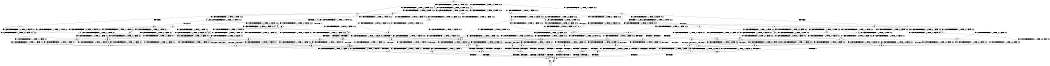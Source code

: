 digraph BCG {
size = "7, 10.5";
center = TRUE;
node [shape = circle];
0 [peripheries = 2];
0 -> 1 [label = "EX !0 !ATOMIC_EXCH_BRANCH (1, +0, TRUE, +0, 1, TRUE) !:0:1:2:"];
0 -> 2 [label = "EX !1 !ATOMIC_EXCH_BRANCH (1, +1, TRUE, +1, 1, FALSE) !:0:1:2:"];
0 -> 3 [label = "EX !2 !ATOMIC_EXCH_BRANCH (1, +1, TRUE, +0, 3, TRUE) !:0:1:2:"];
0 -> 4 [label = "EX !0 !ATOMIC_EXCH_BRANCH (1, +0, TRUE, +0, 1, TRUE) !:0:1:2:"];
1 -> 5 [label = "EX !2 !ATOMIC_EXCH_BRANCH (1, +1, TRUE, +0, 3, TRUE) !:0:1:2:"];
2 -> 6 [label = "EX !0 !ATOMIC_EXCH_BRANCH (1, +0, TRUE, +0, 1, FALSE) !:0:1:2:"];
2 -> 7 [label = "TERMINATE !1"];
2 -> 8 [label = "EX !2 !ATOMIC_EXCH_BRANCH (1, +1, TRUE, +0, 3, FALSE) !:0:1:2:"];
2 -> 9 [label = "EX !0 !ATOMIC_EXCH_BRANCH (1, +0, TRUE, +0, 1, FALSE) !:0:1:2:"];
3 -> 10 [label = "EX !0 !ATOMIC_EXCH_BRANCH (1, +0, TRUE, +0, 1, FALSE) !:0:1:2:"];
3 -> 11 [label = "TERMINATE !2"];
3 -> 12 [label = "EX !1 !ATOMIC_EXCH_BRANCH (1, +1, TRUE, +1, 1, TRUE) !:0:1:2:"];
3 -> 13 [label = "EX !0 !ATOMIC_EXCH_BRANCH (1, +0, TRUE, +0, 1, FALSE) !:0:1:2:"];
4 -> 5 [label = "EX !2 !ATOMIC_EXCH_BRANCH (1, +1, TRUE, +0, 3, TRUE) !:0:1:2:"];
4 -> 14 [label = "EX !1 !ATOMIC_EXCH_BRANCH (1, +1, TRUE, +1, 1, FALSE) !:0:1:2:"];
4 -> 15 [label = "EX !2 !ATOMIC_EXCH_BRANCH (1, +1, TRUE, +0, 3, TRUE) !:0:1:2:"];
4 -> 4 [label = "EX !0 !ATOMIC_EXCH_BRANCH (1, +0, TRUE, +0, 1, TRUE) !:0:1:2:"];
5 -> 10 [label = "EX !0 !ATOMIC_EXCH_BRANCH (1, +0, TRUE, +0, 1, FALSE) !:0:1:2:"];
6 -> 16 [label = "EX !2 !ATOMIC_EXCH_BRANCH (1, +1, TRUE, +0, 3, TRUE) !:0:1:2:"];
7 -> 17 [label = "EX !0 !ATOMIC_EXCH_BRANCH (1, +0, TRUE, +0, 1, FALSE) !:0:2:"];
7 -> 18 [label = "EX !2 !ATOMIC_EXCH_BRANCH (1, +1, TRUE, +0, 3, FALSE) !:0:2:"];
7 -> 19 [label = "EX !0 !ATOMIC_EXCH_BRANCH (1, +0, TRUE, +0, 1, FALSE) !:0:2:"];
8 -> 20 [label = "EX !0 !ATOMIC_EXCH_BRANCH (1, +0, TRUE, +0, 1, FALSE) !:0:1:2:"];
8 -> 21 [label = "TERMINATE !1"];
8 -> 22 [label = "EX !0 !ATOMIC_EXCH_BRANCH (1, +0, TRUE, +0, 1, FALSE) !:0:1:2:"];
8 -> 8 [label = "EX !2 !ATOMIC_EXCH_BRANCH (1, +1, TRUE, +1, 2, TRUE) !:0:1:2:"];
9 -> 16 [label = "EX !2 !ATOMIC_EXCH_BRANCH (1, +1, TRUE, +0, 3, TRUE) !:0:1:2:"];
9 -> 23 [label = "TERMINATE !1"];
9 -> 24 [label = "TERMINATE !0"];
9 -> 25 [label = "EX !2 !ATOMIC_EXCH_BRANCH (1, +1, TRUE, +0, 3, TRUE) !:0:1:2:"];
10 -> 16 [label = "EX !1 !ATOMIC_EXCH_BRANCH (1, +1, TRUE, +1, 1, FALSE) !:0:1:2:"];
11 -> 26 [label = "EX !0 !ATOMIC_EXCH_BRANCH (1, +0, TRUE, +0, 1, FALSE) !:0:1:"];
11 -> 27 [label = "EX !1 !ATOMIC_EXCH_BRANCH (1, +1, TRUE, +1, 1, TRUE) !:0:1:"];
11 -> 28 [label = "EX !0 !ATOMIC_EXCH_BRANCH (1, +0, TRUE, +0, 1, FALSE) !:0:1:"];
12 -> 29 [label = "EX !0 !ATOMIC_EXCH_BRANCH (1, +0, TRUE, +0, 1, FALSE) !:0:1:2:"];
12 -> 30 [label = "TERMINATE !2"];
12 -> 31 [label = "EX !0 !ATOMIC_EXCH_BRANCH (1, +0, TRUE, +0, 1, FALSE) !:0:1:2:"];
12 -> 12 [label = "EX !1 !ATOMIC_EXCH_BRANCH (1, +1, TRUE, +1, 1, TRUE) !:0:1:2:"];
13 -> 16 [label = "EX !1 !ATOMIC_EXCH_BRANCH (1, +1, TRUE, +1, 1, FALSE) !:0:1:2:"];
13 -> 32 [label = "TERMINATE !2"];
13 -> 33 [label = "TERMINATE !0"];
13 -> 25 [label = "EX !1 !ATOMIC_EXCH_BRANCH (1, +1, TRUE, +1, 1, FALSE) !:0:1:2:"];
14 -> 6 [label = "EX !0 !ATOMIC_EXCH_BRANCH (1, +0, TRUE, +0, 1, FALSE) !:0:1:2:"];
14 -> 34 [label = "TERMINATE !1"];
14 -> 35 [label = "EX !2 !ATOMIC_EXCH_BRANCH (1, +1, TRUE, +0, 3, FALSE) !:0:1:2:"];
14 -> 9 [label = "EX !0 !ATOMIC_EXCH_BRANCH (1, +0, TRUE, +0, 1, FALSE) !:0:1:2:"];
15 -> 10 [label = "EX !0 !ATOMIC_EXCH_BRANCH (1, +0, TRUE, +0, 1, FALSE) !:0:1:2:"];
15 -> 36 [label = "TERMINATE !2"];
15 -> 37 [label = "EX !1 !ATOMIC_EXCH_BRANCH (1, +1, TRUE, +1, 1, TRUE) !:0:1:2:"];
15 -> 13 [label = "EX !0 !ATOMIC_EXCH_BRANCH (1, +0, TRUE, +0, 1, FALSE) !:0:1:2:"];
16 -> 38 [label = "TERMINATE !0"];
17 -> 39 [label = "EX !2 !ATOMIC_EXCH_BRANCH (1, +1, TRUE, +0, 3, TRUE) !:0:2:"];
18 -> 40 [label = "EX !0 !ATOMIC_EXCH_BRANCH (1, +0, TRUE, +0, 1, FALSE) !:0:2:"];
18 -> 41 [label = "EX !0 !ATOMIC_EXCH_BRANCH (1, +0, TRUE, +0, 1, FALSE) !:0:2:"];
18 -> 18 [label = "EX !2 !ATOMIC_EXCH_BRANCH (1, +1, TRUE, +1, 2, TRUE) !:0:2:"];
19 -> 39 [label = "EX !2 !ATOMIC_EXCH_BRANCH (1, +1, TRUE, +0, 3, TRUE) !:0:2:"];
19 -> 42 [label = "TERMINATE !0"];
19 -> 43 [label = "EX !2 !ATOMIC_EXCH_BRANCH (1, +1, TRUE, +0, 3, TRUE) !:0:2:"];
20 -> 16 [label = "EX !2 !ATOMIC_EXCH_BRANCH (1, +1, TRUE, +1, 2, FALSE) !:0:1:2:"];
21 -> 44 [label = "EX !2 !ATOMIC_EXCH_BRANCH (1, +1, TRUE, +1, 2, TRUE) !:0:2:"];
21 -> 41 [label = "EX !0 !ATOMIC_EXCH_BRANCH (1, +0, TRUE, +0, 1, FALSE) !:0:2:"];
21 -> 18 [label = "EX !2 !ATOMIC_EXCH_BRANCH (1, +1, TRUE, +1, 2, TRUE) !:0:2:"];
22 -> 16 [label = "EX !2 !ATOMIC_EXCH_BRANCH (1, +1, TRUE, +1, 2, FALSE) !:0:1:2:"];
22 -> 45 [label = "TERMINATE !1"];
22 -> 46 [label = "TERMINATE !0"];
22 -> 25 [label = "EX !2 !ATOMIC_EXCH_BRANCH (1, +1, TRUE, +1, 2, FALSE) !:0:1:2:"];
23 -> 39 [label = "EX !2 !ATOMIC_EXCH_BRANCH (1, +1, TRUE, +0, 3, TRUE) !:0:2:"];
23 -> 42 [label = "TERMINATE !0"];
23 -> 43 [label = "EX !2 !ATOMIC_EXCH_BRANCH (1, +1, TRUE, +0, 3, TRUE) !:0:2:"];
24 -> 47 [label = "EX !2 !ATOMIC_EXCH_BRANCH (1, +1, TRUE, +0, 3, TRUE) !:1:2:"];
24 -> 42 [label = "TERMINATE !1"];
24 -> 48 [label = "EX !2 !ATOMIC_EXCH_BRANCH (1, +1, TRUE, +0, 3, TRUE) !:1:2:"];
25 -> 38 [label = "TERMINATE !0"];
25 -> 49 [label = "TERMINATE !1"];
25 -> 50 [label = "TERMINATE !2"];
25 -> 51 [label = "TERMINATE !0"];
26 -> 52 [label = "EX !1 !ATOMIC_EXCH_BRANCH (1, +1, TRUE, +1, 1, FALSE) !:0:1:"];
27 -> 53 [label = "EX !0 !ATOMIC_EXCH_BRANCH (1, +0, TRUE, +0, 1, FALSE) !:0:1:"];
27 -> 54 [label = "EX !0 !ATOMIC_EXCH_BRANCH (1, +0, TRUE, +0, 1, FALSE) !:0:1:"];
27 -> 27 [label = "EX !1 !ATOMIC_EXCH_BRANCH (1, +1, TRUE, +1, 1, TRUE) !:0:1:"];
28 -> 52 [label = "EX !1 !ATOMIC_EXCH_BRANCH (1, +1, TRUE, +1, 1, FALSE) !:0:1:"];
28 -> 55 [label = "TERMINATE !0"];
28 -> 56 [label = "EX !1 !ATOMIC_EXCH_BRANCH (1, +1, TRUE, +1, 1, FALSE) !:0:1:"];
29 -> 16 [label = "EX !1 !ATOMIC_EXCH_BRANCH (1, +1, TRUE, +1, 1, FALSE) !:0:1:2:"];
30 -> 57 [label = "EX !1 !ATOMIC_EXCH_BRANCH (1, +1, TRUE, +1, 1, TRUE) !:0:1:"];
30 -> 54 [label = "EX !0 !ATOMIC_EXCH_BRANCH (1, +0, TRUE, +0, 1, FALSE) !:0:1:"];
30 -> 27 [label = "EX !1 !ATOMIC_EXCH_BRANCH (1, +1, TRUE, +1, 1, TRUE) !:0:1:"];
31 -> 16 [label = "EX !1 !ATOMIC_EXCH_BRANCH (1, +1, TRUE, +1, 1, FALSE) !:0:1:2:"];
31 -> 58 [label = "TERMINATE !2"];
31 -> 59 [label = "TERMINATE !0"];
31 -> 25 [label = "EX !1 !ATOMIC_EXCH_BRANCH (1, +1, TRUE, +1, 1, FALSE) !:0:1:2:"];
32 -> 52 [label = "EX !1 !ATOMIC_EXCH_BRANCH (1, +1, TRUE, +1, 1, FALSE) !:0:1:"];
32 -> 55 [label = "TERMINATE !0"];
32 -> 56 [label = "EX !1 !ATOMIC_EXCH_BRANCH (1, +1, TRUE, +1, 1, FALSE) !:0:1:"];
33 -> 47 [label = "EX !1 !ATOMIC_EXCH_BRANCH (1, +1, TRUE, +1, 1, FALSE) !:1:2:"];
33 -> 55 [label = "TERMINATE !2"];
33 -> 48 [label = "EX !1 !ATOMIC_EXCH_BRANCH (1, +1, TRUE, +1, 1, FALSE) !:1:2:"];
34 -> 17 [label = "EX !0 !ATOMIC_EXCH_BRANCH (1, +0, TRUE, +0, 1, FALSE) !:0:2:"];
34 -> 60 [label = "EX !2 !ATOMIC_EXCH_BRANCH (1, +1, TRUE, +0, 3, FALSE) !:0:2:"];
34 -> 19 [label = "EX !0 !ATOMIC_EXCH_BRANCH (1, +0, TRUE, +0, 1, FALSE) !:0:2:"];
35 -> 20 [label = "EX !0 !ATOMIC_EXCH_BRANCH (1, +0, TRUE, +0, 1, FALSE) !:0:1:2:"];
35 -> 61 [label = "TERMINATE !1"];
35 -> 35 [label = "EX !2 !ATOMIC_EXCH_BRANCH (1, +1, TRUE, +1, 2, TRUE) !:0:1:2:"];
35 -> 22 [label = "EX !0 !ATOMIC_EXCH_BRANCH (1, +0, TRUE, +0, 1, FALSE) !:0:1:2:"];
36 -> 26 [label = "EX !0 !ATOMIC_EXCH_BRANCH (1, +0, TRUE, +0, 1, FALSE) !:0:1:"];
36 -> 62 [label = "EX !1 !ATOMIC_EXCH_BRANCH (1, +1, TRUE, +1, 1, TRUE) !:0:1:"];
36 -> 28 [label = "EX !0 !ATOMIC_EXCH_BRANCH (1, +0, TRUE, +0, 1, FALSE) !:0:1:"];
37 -> 29 [label = "EX !0 !ATOMIC_EXCH_BRANCH (1, +0, TRUE, +0, 1, FALSE) !:0:1:2:"];
37 -> 63 [label = "TERMINATE !2"];
37 -> 37 [label = "EX !1 !ATOMIC_EXCH_BRANCH (1, +1, TRUE, +1, 1, TRUE) !:0:1:2:"];
37 -> 31 [label = "EX !0 !ATOMIC_EXCH_BRANCH (1, +0, TRUE, +0, 1, FALSE) !:0:1:2:"];
38 -> 64 [label = "TERMINATE !2"];
39 -> 65 [label = "TERMINATE !0"];
40 -> 39 [label = "EX !2 !ATOMIC_EXCH_BRANCH (1, +1, TRUE, +1, 2, FALSE) !:0:2:"];
41 -> 39 [label = "EX !2 !ATOMIC_EXCH_BRANCH (1, +1, TRUE, +1, 2, FALSE) !:0:2:"];
41 -> 66 [label = "TERMINATE !0"];
41 -> 43 [label = "EX !2 !ATOMIC_EXCH_BRANCH (1, +1, TRUE, +1, 2, FALSE) !:0:2:"];
42 -> 67 [label = "EX !2 !ATOMIC_EXCH_BRANCH (1, +1, TRUE, +0, 3, TRUE) !:2:"];
42 -> 68 [label = "EX !2 !ATOMIC_EXCH_BRANCH (1, +1, TRUE, +0, 3, TRUE) !:2:"];
43 -> 65 [label = "TERMINATE !0"];
43 -> 69 [label = "TERMINATE !2"];
43 -> 70 [label = "TERMINATE !0"];
44 -> 40 [label = "EX !0 !ATOMIC_EXCH_BRANCH (1, +0, TRUE, +0, 1, FALSE) !:0:2:"];
45 -> 39 [label = "EX !2 !ATOMIC_EXCH_BRANCH (1, +1, TRUE, +1, 2, FALSE) !:0:2:"];
45 -> 66 [label = "TERMINATE !0"];
45 -> 43 [label = "EX !2 !ATOMIC_EXCH_BRANCH (1, +1, TRUE, +1, 2, FALSE) !:0:2:"];
46 -> 47 [label = "EX !2 !ATOMIC_EXCH_BRANCH (1, +1, TRUE, +1, 2, FALSE) !:1:2:"];
46 -> 66 [label = "TERMINATE !1"];
46 -> 48 [label = "EX !2 !ATOMIC_EXCH_BRANCH (1, +1, TRUE, +1, 2, FALSE) !:1:2:"];
47 -> 64 [label = "TERMINATE !2"];
48 -> 64 [label = "TERMINATE !2"];
48 -> 70 [label = "TERMINATE !1"];
48 -> 71 [label = "TERMINATE !2"];
49 -> 65 [label = "TERMINATE !0"];
49 -> 69 [label = "TERMINATE !2"];
49 -> 70 [label = "TERMINATE !0"];
50 -> 64 [label = "TERMINATE !0"];
50 -> 69 [label = "TERMINATE !1"];
50 -> 71 [label = "TERMINATE !0"];
51 -> 64 [label = "TERMINATE !2"];
51 -> 70 [label = "TERMINATE !1"];
51 -> 71 [label = "TERMINATE !2"];
52 -> 64 [label = "TERMINATE !0"];
53 -> 52 [label = "EX !1 !ATOMIC_EXCH_BRANCH (1, +1, TRUE, +1, 1, FALSE) !:0:1:"];
54 -> 52 [label = "EX !1 !ATOMIC_EXCH_BRANCH (1, +1, TRUE, +1, 1, FALSE) !:0:1:"];
54 -> 72 [label = "TERMINATE !0"];
54 -> 56 [label = "EX !1 !ATOMIC_EXCH_BRANCH (1, +1, TRUE, +1, 1, FALSE) !:0:1:"];
55 -> 73 [label = "EX !1 !ATOMIC_EXCH_BRANCH (1, +1, TRUE, +1, 1, FALSE) !:1:"];
55 -> 74 [label = "EX !1 !ATOMIC_EXCH_BRANCH (1, +1, TRUE, +1, 1, FALSE) !:1:"];
56 -> 64 [label = "TERMINATE !0"];
56 -> 69 [label = "TERMINATE !1"];
56 -> 71 [label = "TERMINATE !0"];
57 -> 53 [label = "EX !0 !ATOMIC_EXCH_BRANCH (1, +0, TRUE, +0, 1, FALSE) !:0:1:"];
58 -> 52 [label = "EX !1 !ATOMIC_EXCH_BRANCH (1, +1, TRUE, +1, 1, FALSE) !:0:1:"];
58 -> 72 [label = "TERMINATE !0"];
58 -> 56 [label = "EX !1 !ATOMIC_EXCH_BRANCH (1, +1, TRUE, +1, 1, FALSE) !:0:1:"];
59 -> 47 [label = "EX !1 !ATOMIC_EXCH_BRANCH (1, +1, TRUE, +1, 1, FALSE) !:1:2:"];
59 -> 72 [label = "TERMINATE !2"];
59 -> 48 [label = "EX !1 !ATOMIC_EXCH_BRANCH (1, +1, TRUE, +1, 1, FALSE) !:1:2:"];
60 -> 40 [label = "EX !0 !ATOMIC_EXCH_BRANCH (1, +0, TRUE, +0, 1, FALSE) !:0:2:"];
60 -> 60 [label = "EX !2 !ATOMIC_EXCH_BRANCH (1, +1, TRUE, +1, 2, TRUE) !:0:2:"];
60 -> 41 [label = "EX !0 !ATOMIC_EXCH_BRANCH (1, +0, TRUE, +0, 1, FALSE) !:0:2:"];
61 -> 40 [label = "EX !0 !ATOMIC_EXCH_BRANCH (1, +0, TRUE, +0, 1, FALSE) !:0:2:"];
61 -> 60 [label = "EX !2 !ATOMIC_EXCH_BRANCH (1, +1, TRUE, +1, 2, TRUE) !:0:2:"];
61 -> 41 [label = "EX !0 !ATOMIC_EXCH_BRANCH (1, +0, TRUE, +0, 1, FALSE) !:0:2:"];
62 -> 53 [label = "EX !0 !ATOMIC_EXCH_BRANCH (1, +0, TRUE, +0, 1, FALSE) !:0:1:"];
62 -> 62 [label = "EX !1 !ATOMIC_EXCH_BRANCH (1, +1, TRUE, +1, 1, TRUE) !:0:1:"];
62 -> 54 [label = "EX !0 !ATOMIC_EXCH_BRANCH (1, +0, TRUE, +0, 1, FALSE) !:0:1:"];
63 -> 53 [label = "EX !0 !ATOMIC_EXCH_BRANCH (1, +0, TRUE, +0, 1, FALSE) !:0:1:"];
63 -> 62 [label = "EX !1 !ATOMIC_EXCH_BRANCH (1, +1, TRUE, +1, 1, TRUE) !:0:1:"];
63 -> 54 [label = "EX !0 !ATOMIC_EXCH_BRANCH (1, +0, TRUE, +0, 1, FALSE) !:0:1:"];
64 -> 75 [label = "TERMINATE !1"];
65 -> 75 [label = "TERMINATE !2"];
66 -> 67 [label = "EX !2 !ATOMIC_EXCH_BRANCH (1, +1, TRUE, +1, 2, FALSE) !:2:"];
66 -> 68 [label = "EX !2 !ATOMIC_EXCH_BRANCH (1, +1, TRUE, +1, 2, FALSE) !:2:"];
67 -> 75 [label = "TERMINATE !2"];
68 -> 75 [label = "TERMINATE !2"];
68 -> 76 [label = "TERMINATE !2"];
69 -> 75 [label = "TERMINATE !0"];
69 -> 76 [label = "TERMINATE !0"];
70 -> 75 [label = "TERMINATE !2"];
70 -> 76 [label = "TERMINATE !2"];
71 -> 75 [label = "TERMINATE !1"];
71 -> 76 [label = "TERMINATE !1"];
72 -> 73 [label = "EX !1 !ATOMIC_EXCH_BRANCH (1, +1, TRUE, +1, 1, FALSE) !:1:"];
72 -> 74 [label = "EX !1 !ATOMIC_EXCH_BRANCH (1, +1, TRUE, +1, 1, FALSE) !:1:"];
73 -> 75 [label = "TERMINATE !1"];
74 -> 75 [label = "TERMINATE !1"];
74 -> 76 [label = "TERMINATE !1"];
75 -> 77 [label = "exit"];
76 -> 77 [label = "exit"];
}
